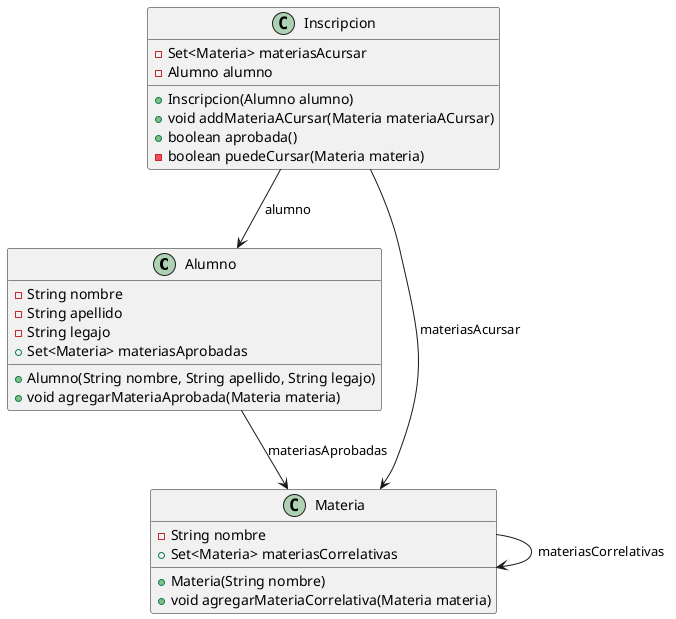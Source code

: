 @startuml
class Alumno {
    - String nombre
    - String apellido
    - String legajo
    + Set<Materia> materiasAprobadas
    + Alumno(String nombre, String apellido, String legajo)
    + void agregarMateriaAprobada(Materia materia)
}

class Inscripcion {
    - Set<Materia> materiasAcursar
    - Alumno alumno
    + Inscripcion(Alumno alumno)
    + void addMateriaACursar(Materia materiaACursar)
    + boolean aprobada()
    - boolean puedeCursar(Materia materia)
}

class Materia {
    - String nombre
    + Set<Materia> materiasCorrelativas
    + Materia(String nombre)
    + void agregarMateriaCorrelativa(Materia materia)
}

Alumno --> Materia : materiasAprobadas
Inscripcion --> Alumno : alumno
Inscripcion --> Materia : materiasAcursar
Materia --> Materia : materiasCorrelativas
@enduml